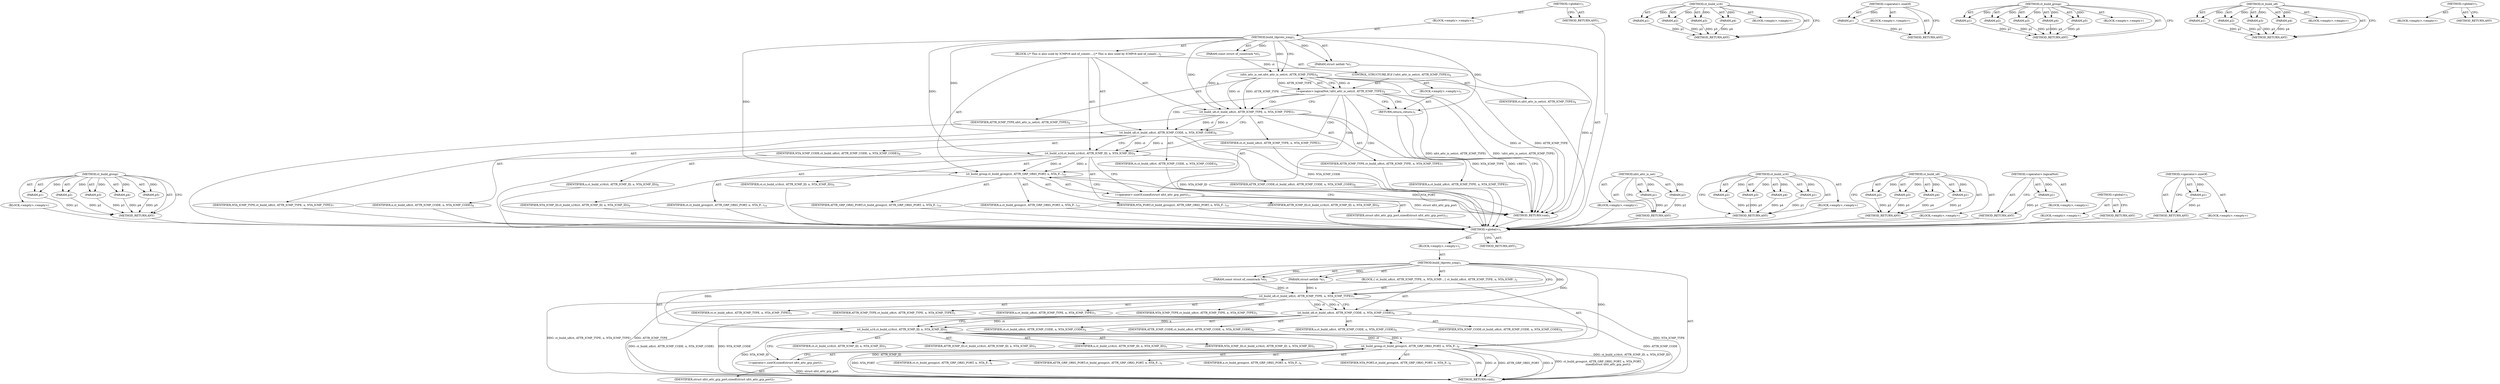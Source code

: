 digraph "&lt;operator&gt;.sizeOf" {
vulnerable_6 [label=<(METHOD,&lt;global&gt;)<SUB>1</SUB>>];
vulnerable_7 [label=<(BLOCK,&lt;empty&gt;,&lt;empty&gt;)<SUB>1</SUB>>];
vulnerable_8 [label=<(METHOD,build_l4proto_icmp)<SUB>1</SUB>>];
vulnerable_9 [label=<(PARAM,const struct nf_conntrack *ct)<SUB>1</SUB>>];
vulnerable_10 [label=<(PARAM,struct nethdr *n)<SUB>1</SUB>>];
vulnerable_11 [label=<(BLOCK,{
 	ct_build_u8(ct, ATTR_ICMP_TYPE, n, NTA_ICMP...,{
 	ct_build_u8(ct, ATTR_ICMP_TYPE, n, NTA_ICMP...)<SUB>2</SUB>>];
vulnerable_12 [label=<(ct_build_u8,ct_build_u8(ct, ATTR_ICMP_TYPE, n, NTA_ICMP_TYPE))<SUB>3</SUB>>];
vulnerable_13 [label=<(IDENTIFIER,ct,ct_build_u8(ct, ATTR_ICMP_TYPE, n, NTA_ICMP_TYPE))<SUB>3</SUB>>];
vulnerable_14 [label=<(IDENTIFIER,ATTR_ICMP_TYPE,ct_build_u8(ct, ATTR_ICMP_TYPE, n, NTA_ICMP_TYPE))<SUB>3</SUB>>];
vulnerable_15 [label=<(IDENTIFIER,n,ct_build_u8(ct, ATTR_ICMP_TYPE, n, NTA_ICMP_TYPE))<SUB>3</SUB>>];
vulnerable_16 [label=<(IDENTIFIER,NTA_ICMP_TYPE,ct_build_u8(ct, ATTR_ICMP_TYPE, n, NTA_ICMP_TYPE))<SUB>3</SUB>>];
vulnerable_17 [label=<(ct_build_u8,ct_build_u8(ct, ATTR_ICMP_CODE, n, NTA_ICMP_CODE))<SUB>4</SUB>>];
vulnerable_18 [label=<(IDENTIFIER,ct,ct_build_u8(ct, ATTR_ICMP_CODE, n, NTA_ICMP_CODE))<SUB>4</SUB>>];
vulnerable_19 [label=<(IDENTIFIER,ATTR_ICMP_CODE,ct_build_u8(ct, ATTR_ICMP_CODE, n, NTA_ICMP_CODE))<SUB>4</SUB>>];
vulnerable_20 [label=<(IDENTIFIER,n,ct_build_u8(ct, ATTR_ICMP_CODE, n, NTA_ICMP_CODE))<SUB>4</SUB>>];
vulnerable_21 [label=<(IDENTIFIER,NTA_ICMP_CODE,ct_build_u8(ct, ATTR_ICMP_CODE, n, NTA_ICMP_CODE))<SUB>4</SUB>>];
vulnerable_22 [label=<(ct_build_u16,ct_build_u16(ct, ATTR_ICMP_ID, n, NTA_ICMP_ID))<SUB>5</SUB>>];
vulnerable_23 [label=<(IDENTIFIER,ct,ct_build_u16(ct, ATTR_ICMP_ID, n, NTA_ICMP_ID))<SUB>5</SUB>>];
vulnerable_24 [label=<(IDENTIFIER,ATTR_ICMP_ID,ct_build_u16(ct, ATTR_ICMP_ID, n, NTA_ICMP_ID))<SUB>5</SUB>>];
vulnerable_25 [label=<(IDENTIFIER,n,ct_build_u16(ct, ATTR_ICMP_ID, n, NTA_ICMP_ID))<SUB>5</SUB>>];
vulnerable_26 [label=<(IDENTIFIER,NTA_ICMP_ID,ct_build_u16(ct, ATTR_ICMP_ID, n, NTA_ICMP_ID))<SUB>5</SUB>>];
vulnerable_27 [label=<(ct_build_group,ct_build_group(ct, ATTR_GRP_ORIG_PORT, n, NTA_P...)<SUB>6</SUB>>];
vulnerable_28 [label=<(IDENTIFIER,ct,ct_build_group(ct, ATTR_GRP_ORIG_PORT, n, NTA_P...)<SUB>6</SUB>>];
vulnerable_29 [label=<(IDENTIFIER,ATTR_GRP_ORIG_PORT,ct_build_group(ct, ATTR_GRP_ORIG_PORT, n, NTA_P...)<SUB>6</SUB>>];
vulnerable_30 [label=<(IDENTIFIER,n,ct_build_group(ct, ATTR_GRP_ORIG_PORT, n, NTA_P...)<SUB>6</SUB>>];
vulnerable_31 [label=<(IDENTIFIER,NTA_PORT,ct_build_group(ct, ATTR_GRP_ORIG_PORT, n, NTA_P...)<SUB>6</SUB>>];
vulnerable_32 [label=<(&lt;operator&gt;.sizeOf,sizeof(struct nfct_attr_grp_port))<SUB>7</SUB>>];
vulnerable_33 [label=<(IDENTIFIER,struct nfct_attr_grp_port,sizeof(struct nfct_attr_grp_port))<SUB>7</SUB>>];
vulnerable_34 [label=<(METHOD_RETURN,void)<SUB>1</SUB>>];
vulnerable_36 [label=<(METHOD_RETURN,ANY)<SUB>1</SUB>>];
vulnerable_62 [label=<(METHOD,ct_build_u16)>];
vulnerable_63 [label=<(PARAM,p1)>];
vulnerable_64 [label=<(PARAM,p2)>];
vulnerable_65 [label=<(PARAM,p3)>];
vulnerable_66 [label=<(PARAM,p4)>];
vulnerable_67 [label=<(BLOCK,&lt;empty&gt;,&lt;empty&gt;)>];
vulnerable_68 [label=<(METHOD_RETURN,ANY)>];
vulnerable_77 [label=<(METHOD,&lt;operator&gt;.sizeOf)>];
vulnerable_78 [label=<(PARAM,p1)>];
vulnerable_79 [label=<(BLOCK,&lt;empty&gt;,&lt;empty&gt;)>];
vulnerable_80 [label=<(METHOD_RETURN,ANY)>];
vulnerable_69 [label=<(METHOD,ct_build_group)>];
vulnerable_70 [label=<(PARAM,p1)>];
vulnerable_71 [label=<(PARAM,p2)>];
vulnerable_72 [label=<(PARAM,p3)>];
vulnerable_73 [label=<(PARAM,p4)>];
vulnerable_74 [label=<(PARAM,p5)>];
vulnerable_75 [label=<(BLOCK,&lt;empty&gt;,&lt;empty&gt;)>];
vulnerable_76 [label=<(METHOD_RETURN,ANY)>];
vulnerable_55 [label=<(METHOD,ct_build_u8)>];
vulnerable_56 [label=<(PARAM,p1)>];
vulnerable_57 [label=<(PARAM,p2)>];
vulnerable_58 [label=<(PARAM,p3)>];
vulnerable_59 [label=<(PARAM,p4)>];
vulnerable_60 [label=<(BLOCK,&lt;empty&gt;,&lt;empty&gt;)>];
vulnerable_61 [label=<(METHOD_RETURN,ANY)>];
vulnerable_49 [label=<(METHOD,&lt;global&gt;)<SUB>1</SUB>>];
vulnerable_50 [label=<(BLOCK,&lt;empty&gt;,&lt;empty&gt;)>];
vulnerable_51 [label=<(METHOD_RETURN,ANY)>];
fixed_85 [label=<(METHOD,ct_build_group)>];
fixed_86 [label=<(PARAM,p1)>];
fixed_87 [label=<(PARAM,p2)>];
fixed_88 [label=<(PARAM,p3)>];
fixed_89 [label=<(PARAM,p4)>];
fixed_90 [label=<(PARAM,p5)>];
fixed_91 [label=<(BLOCK,&lt;empty&gt;,&lt;empty&gt;)>];
fixed_92 [label=<(METHOD_RETURN,ANY)>];
fixed_6 [label=<(METHOD,&lt;global&gt;)<SUB>1</SUB>>];
fixed_7 [label=<(BLOCK,&lt;empty&gt;,&lt;empty&gt;)<SUB>1</SUB>>];
fixed_8 [label=<(METHOD,build_l4proto_icmp)<SUB>1</SUB>>];
fixed_9 [label=<(PARAM,const struct nf_conntrack *ct)<SUB>1</SUB>>];
fixed_10 [label=<(PARAM,struct nethdr *n)<SUB>1</SUB>>];
fixed_11 [label=<(BLOCK,{
	/* This is also used by ICMPv6 and nf_conntr...,{
	/* This is also used by ICMPv6 and nf_conntr...)<SUB>2</SUB>>];
fixed_12 [label=<(CONTROL_STRUCTURE,IF,if (!nfct_attr_is_set(ct, ATTR_ICMP_TYPE)))<SUB>4</SUB>>];
fixed_13 [label=<(&lt;operator&gt;.logicalNot,!nfct_attr_is_set(ct, ATTR_ICMP_TYPE))<SUB>4</SUB>>];
fixed_14 [label=<(nfct_attr_is_set,nfct_attr_is_set(ct, ATTR_ICMP_TYPE))<SUB>4</SUB>>];
fixed_15 [label=<(IDENTIFIER,ct,nfct_attr_is_set(ct, ATTR_ICMP_TYPE))<SUB>4</SUB>>];
fixed_16 [label=<(IDENTIFIER,ATTR_ICMP_TYPE,nfct_attr_is_set(ct, ATTR_ICMP_TYPE))<SUB>4</SUB>>];
fixed_17 [label=<(BLOCK,&lt;empty&gt;,&lt;empty&gt;)<SUB>5</SUB>>];
fixed_18 [label=<(RETURN,return;,return;)<SUB>5</SUB>>];
fixed_19 [label=<(ct_build_u8,ct_build_u8(ct, ATTR_ICMP_TYPE, n, NTA_ICMP_TYPE))<SUB>7</SUB>>];
fixed_20 [label=<(IDENTIFIER,ct,ct_build_u8(ct, ATTR_ICMP_TYPE, n, NTA_ICMP_TYPE))<SUB>7</SUB>>];
fixed_21 [label=<(IDENTIFIER,ATTR_ICMP_TYPE,ct_build_u8(ct, ATTR_ICMP_TYPE, n, NTA_ICMP_TYPE))<SUB>7</SUB>>];
fixed_22 [label=<(IDENTIFIER,n,ct_build_u8(ct, ATTR_ICMP_TYPE, n, NTA_ICMP_TYPE))<SUB>7</SUB>>];
fixed_23 [label=<(IDENTIFIER,NTA_ICMP_TYPE,ct_build_u8(ct, ATTR_ICMP_TYPE, n, NTA_ICMP_TYPE))<SUB>7</SUB>>];
fixed_24 [label=<(ct_build_u8,ct_build_u8(ct, ATTR_ICMP_CODE, n, NTA_ICMP_CODE))<SUB>8</SUB>>];
fixed_25 [label=<(IDENTIFIER,ct,ct_build_u8(ct, ATTR_ICMP_CODE, n, NTA_ICMP_CODE))<SUB>8</SUB>>];
fixed_26 [label=<(IDENTIFIER,ATTR_ICMP_CODE,ct_build_u8(ct, ATTR_ICMP_CODE, n, NTA_ICMP_CODE))<SUB>8</SUB>>];
fixed_27 [label=<(IDENTIFIER,n,ct_build_u8(ct, ATTR_ICMP_CODE, n, NTA_ICMP_CODE))<SUB>8</SUB>>];
fixed_28 [label=<(IDENTIFIER,NTA_ICMP_CODE,ct_build_u8(ct, ATTR_ICMP_CODE, n, NTA_ICMP_CODE))<SUB>8</SUB>>];
fixed_29 [label=<(ct_build_u16,ct_build_u16(ct, ATTR_ICMP_ID, n, NTA_ICMP_ID))<SUB>9</SUB>>];
fixed_30 [label=<(IDENTIFIER,ct,ct_build_u16(ct, ATTR_ICMP_ID, n, NTA_ICMP_ID))<SUB>9</SUB>>];
fixed_31 [label=<(IDENTIFIER,ATTR_ICMP_ID,ct_build_u16(ct, ATTR_ICMP_ID, n, NTA_ICMP_ID))<SUB>9</SUB>>];
fixed_32 [label=<(IDENTIFIER,n,ct_build_u16(ct, ATTR_ICMP_ID, n, NTA_ICMP_ID))<SUB>9</SUB>>];
fixed_33 [label=<(IDENTIFIER,NTA_ICMP_ID,ct_build_u16(ct, ATTR_ICMP_ID, n, NTA_ICMP_ID))<SUB>9</SUB>>];
fixed_34 [label=<(ct_build_group,ct_build_group(ct, ATTR_GRP_ORIG_PORT, n, NTA_P...)<SUB>10</SUB>>];
fixed_35 [label=<(IDENTIFIER,ct,ct_build_group(ct, ATTR_GRP_ORIG_PORT, n, NTA_P...)<SUB>10</SUB>>];
fixed_36 [label=<(IDENTIFIER,ATTR_GRP_ORIG_PORT,ct_build_group(ct, ATTR_GRP_ORIG_PORT, n, NTA_P...)<SUB>10</SUB>>];
fixed_37 [label=<(IDENTIFIER,n,ct_build_group(ct, ATTR_GRP_ORIG_PORT, n, NTA_P...)<SUB>10</SUB>>];
fixed_38 [label=<(IDENTIFIER,NTA_PORT,ct_build_group(ct, ATTR_GRP_ORIG_PORT, n, NTA_P...)<SUB>10</SUB>>];
fixed_39 [label=<(&lt;operator&gt;.sizeOf,sizeof(struct nfct_attr_grp_port))<SUB>11</SUB>>];
fixed_40 [label=<(IDENTIFIER,struct nfct_attr_grp_port,sizeof(struct nfct_attr_grp_port))<SUB>11</SUB>>];
fixed_41 [label=<(METHOD_RETURN,void)<SUB>1</SUB>>];
fixed_43 [label=<(METHOD_RETURN,ANY)<SUB>1</SUB>>];
fixed_66 [label=<(METHOD,nfct_attr_is_set)>];
fixed_67 [label=<(PARAM,p1)>];
fixed_68 [label=<(PARAM,p2)>];
fixed_69 [label=<(BLOCK,&lt;empty&gt;,&lt;empty&gt;)>];
fixed_70 [label=<(METHOD_RETURN,ANY)>];
fixed_78 [label=<(METHOD,ct_build_u16)>];
fixed_79 [label=<(PARAM,p1)>];
fixed_80 [label=<(PARAM,p2)>];
fixed_81 [label=<(PARAM,p3)>];
fixed_82 [label=<(PARAM,p4)>];
fixed_83 [label=<(BLOCK,&lt;empty&gt;,&lt;empty&gt;)>];
fixed_84 [label=<(METHOD_RETURN,ANY)>];
fixed_71 [label=<(METHOD,ct_build_u8)>];
fixed_72 [label=<(PARAM,p1)>];
fixed_73 [label=<(PARAM,p2)>];
fixed_74 [label=<(PARAM,p3)>];
fixed_75 [label=<(PARAM,p4)>];
fixed_76 [label=<(BLOCK,&lt;empty&gt;,&lt;empty&gt;)>];
fixed_77 [label=<(METHOD_RETURN,ANY)>];
fixed_62 [label=<(METHOD,&lt;operator&gt;.logicalNot)>];
fixed_63 [label=<(PARAM,p1)>];
fixed_64 [label=<(BLOCK,&lt;empty&gt;,&lt;empty&gt;)>];
fixed_65 [label=<(METHOD_RETURN,ANY)>];
fixed_56 [label=<(METHOD,&lt;global&gt;)<SUB>1</SUB>>];
fixed_57 [label=<(BLOCK,&lt;empty&gt;,&lt;empty&gt;)>];
fixed_58 [label=<(METHOD_RETURN,ANY)>];
fixed_93 [label=<(METHOD,&lt;operator&gt;.sizeOf)>];
fixed_94 [label=<(PARAM,p1)>];
fixed_95 [label=<(BLOCK,&lt;empty&gt;,&lt;empty&gt;)>];
fixed_96 [label=<(METHOD_RETURN,ANY)>];
vulnerable_6 -> vulnerable_7  [key=0, label="AST: "];
vulnerable_6 -> vulnerable_36  [key=0, label="AST: "];
vulnerable_6 -> vulnerable_36  [key=1, label="CFG: "];
vulnerable_7 -> vulnerable_8  [key=0, label="AST: "];
vulnerable_8 -> vulnerable_9  [key=0, label="AST: "];
vulnerable_8 -> vulnerable_9  [key=1, label="DDG: "];
vulnerable_8 -> vulnerable_10  [key=0, label="AST: "];
vulnerable_8 -> vulnerable_10  [key=1, label="DDG: "];
vulnerable_8 -> vulnerable_11  [key=0, label="AST: "];
vulnerable_8 -> vulnerable_34  [key=0, label="AST: "];
vulnerable_8 -> vulnerable_12  [key=0, label="CFG: "];
vulnerable_8 -> vulnerable_12  [key=1, label="DDG: "];
vulnerable_8 -> vulnerable_17  [key=0, label="DDG: "];
vulnerable_8 -> vulnerable_22  [key=0, label="DDG: "];
vulnerable_8 -> vulnerable_27  [key=0, label="DDG: "];
vulnerable_9 -> vulnerable_12  [key=0, label="DDG: ct"];
vulnerable_10 -> vulnerable_12  [key=0, label="DDG: n"];
vulnerable_11 -> vulnerable_12  [key=0, label="AST: "];
vulnerable_11 -> vulnerable_17  [key=0, label="AST: "];
vulnerable_11 -> vulnerable_22  [key=0, label="AST: "];
vulnerable_11 -> vulnerable_27  [key=0, label="AST: "];
vulnerable_12 -> vulnerable_13  [key=0, label="AST: "];
vulnerable_12 -> vulnerable_14  [key=0, label="AST: "];
vulnerable_12 -> vulnerable_15  [key=0, label="AST: "];
vulnerable_12 -> vulnerable_16  [key=0, label="AST: "];
vulnerable_12 -> vulnerable_17  [key=0, label="CFG: "];
vulnerable_12 -> vulnerable_17  [key=1, label="DDG: ct"];
vulnerable_12 -> vulnerable_17  [key=2, label="DDG: n"];
vulnerable_12 -> vulnerable_34  [key=0, label="DDG: NTA_ICMP_TYPE"];
vulnerable_12 -> vulnerable_34  [key=1, label="DDG: ct_build_u8(ct, ATTR_ICMP_TYPE, n, NTA_ICMP_TYPE)"];
vulnerable_12 -> vulnerable_34  [key=2, label="DDG: ATTR_ICMP_TYPE"];
vulnerable_17 -> vulnerable_18  [key=0, label="AST: "];
vulnerable_17 -> vulnerable_19  [key=0, label="AST: "];
vulnerable_17 -> vulnerable_20  [key=0, label="AST: "];
vulnerable_17 -> vulnerable_21  [key=0, label="AST: "];
vulnerable_17 -> vulnerable_22  [key=0, label="CFG: "];
vulnerable_17 -> vulnerable_22  [key=1, label="DDG: ct"];
vulnerable_17 -> vulnerable_22  [key=2, label="DDG: n"];
vulnerable_17 -> vulnerable_34  [key=0, label="DDG: ATTR_ICMP_CODE"];
vulnerable_17 -> vulnerable_34  [key=1, label="DDG: ct_build_u8(ct, ATTR_ICMP_CODE, n, NTA_ICMP_CODE)"];
vulnerable_17 -> vulnerable_34  [key=2, label="DDG: NTA_ICMP_CODE"];
vulnerable_22 -> vulnerable_23  [key=0, label="AST: "];
vulnerable_22 -> vulnerable_24  [key=0, label="AST: "];
vulnerable_22 -> vulnerable_25  [key=0, label="AST: "];
vulnerable_22 -> vulnerable_26  [key=0, label="AST: "];
vulnerable_22 -> vulnerable_32  [key=0, label="CFG: "];
vulnerable_22 -> vulnerable_34  [key=0, label="DDG: ATTR_ICMP_ID"];
vulnerable_22 -> vulnerable_34  [key=1, label="DDG: ct_build_u16(ct, ATTR_ICMP_ID, n, NTA_ICMP_ID)"];
vulnerable_22 -> vulnerable_34  [key=2, label="DDG: NTA_ICMP_ID"];
vulnerable_22 -> vulnerable_27  [key=0, label="DDG: ct"];
vulnerable_22 -> vulnerable_27  [key=1, label="DDG: n"];
vulnerable_27 -> vulnerable_28  [key=0, label="AST: "];
vulnerable_27 -> vulnerable_29  [key=0, label="AST: "];
vulnerable_27 -> vulnerable_30  [key=0, label="AST: "];
vulnerable_27 -> vulnerable_31  [key=0, label="AST: "];
vulnerable_27 -> vulnerable_32  [key=0, label="AST: "];
vulnerable_27 -> vulnerable_34  [key=0, label="CFG: "];
vulnerable_27 -> vulnerable_34  [key=1, label="DDG: ct"];
vulnerable_27 -> vulnerable_34  [key=2, label="DDG: ATTR_GRP_ORIG_PORT"];
vulnerable_27 -> vulnerable_34  [key=3, label="DDG: n"];
vulnerable_27 -> vulnerable_34  [key=4, label="DDG: ct_build_group(ct, ATTR_GRP_ORIG_PORT, n, NTA_PORT,
		      sizeof(struct nfct_attr_grp_port))"];
vulnerable_27 -> vulnerable_34  [key=5, label="DDG: NTA_PORT"];
vulnerable_32 -> vulnerable_33  [key=0, label="AST: "];
vulnerable_32 -> vulnerable_27  [key=0, label="CFG: "];
vulnerable_32 -> vulnerable_34  [key=0, label="DDG: struct nfct_attr_grp_port"];
vulnerable_62 -> vulnerable_63  [key=0, label="AST: "];
vulnerable_62 -> vulnerable_63  [key=1, label="DDG: "];
vulnerable_62 -> vulnerable_67  [key=0, label="AST: "];
vulnerable_62 -> vulnerable_64  [key=0, label="AST: "];
vulnerable_62 -> vulnerable_64  [key=1, label="DDG: "];
vulnerable_62 -> vulnerable_68  [key=0, label="AST: "];
vulnerable_62 -> vulnerable_68  [key=1, label="CFG: "];
vulnerable_62 -> vulnerable_65  [key=0, label="AST: "];
vulnerable_62 -> vulnerable_65  [key=1, label="DDG: "];
vulnerable_62 -> vulnerable_66  [key=0, label="AST: "];
vulnerable_62 -> vulnerable_66  [key=1, label="DDG: "];
vulnerable_63 -> vulnerable_68  [key=0, label="DDG: p1"];
vulnerable_64 -> vulnerable_68  [key=0, label="DDG: p2"];
vulnerable_65 -> vulnerable_68  [key=0, label="DDG: p3"];
vulnerable_66 -> vulnerable_68  [key=0, label="DDG: p4"];
vulnerable_77 -> vulnerable_78  [key=0, label="AST: "];
vulnerable_77 -> vulnerable_78  [key=1, label="DDG: "];
vulnerable_77 -> vulnerable_79  [key=0, label="AST: "];
vulnerable_77 -> vulnerable_80  [key=0, label="AST: "];
vulnerable_77 -> vulnerable_80  [key=1, label="CFG: "];
vulnerable_78 -> vulnerable_80  [key=0, label="DDG: p1"];
vulnerable_69 -> vulnerable_70  [key=0, label="AST: "];
vulnerable_69 -> vulnerable_70  [key=1, label="DDG: "];
vulnerable_69 -> vulnerable_75  [key=0, label="AST: "];
vulnerable_69 -> vulnerable_71  [key=0, label="AST: "];
vulnerable_69 -> vulnerable_71  [key=1, label="DDG: "];
vulnerable_69 -> vulnerable_76  [key=0, label="AST: "];
vulnerable_69 -> vulnerable_76  [key=1, label="CFG: "];
vulnerable_69 -> vulnerable_72  [key=0, label="AST: "];
vulnerable_69 -> vulnerable_72  [key=1, label="DDG: "];
vulnerable_69 -> vulnerable_73  [key=0, label="AST: "];
vulnerable_69 -> vulnerable_73  [key=1, label="DDG: "];
vulnerable_69 -> vulnerable_74  [key=0, label="AST: "];
vulnerable_69 -> vulnerable_74  [key=1, label="DDG: "];
vulnerable_70 -> vulnerable_76  [key=0, label="DDG: p1"];
vulnerable_71 -> vulnerable_76  [key=0, label="DDG: p2"];
vulnerable_72 -> vulnerable_76  [key=0, label="DDG: p3"];
vulnerable_73 -> vulnerable_76  [key=0, label="DDG: p4"];
vulnerable_74 -> vulnerable_76  [key=0, label="DDG: p5"];
vulnerable_55 -> vulnerable_56  [key=0, label="AST: "];
vulnerable_55 -> vulnerable_56  [key=1, label="DDG: "];
vulnerable_55 -> vulnerable_60  [key=0, label="AST: "];
vulnerable_55 -> vulnerable_57  [key=0, label="AST: "];
vulnerable_55 -> vulnerable_57  [key=1, label="DDG: "];
vulnerable_55 -> vulnerable_61  [key=0, label="AST: "];
vulnerable_55 -> vulnerable_61  [key=1, label="CFG: "];
vulnerable_55 -> vulnerable_58  [key=0, label="AST: "];
vulnerable_55 -> vulnerable_58  [key=1, label="DDG: "];
vulnerable_55 -> vulnerable_59  [key=0, label="AST: "];
vulnerable_55 -> vulnerable_59  [key=1, label="DDG: "];
vulnerable_56 -> vulnerable_61  [key=0, label="DDG: p1"];
vulnerable_57 -> vulnerable_61  [key=0, label="DDG: p2"];
vulnerable_58 -> vulnerable_61  [key=0, label="DDG: p3"];
vulnerable_59 -> vulnerable_61  [key=0, label="DDG: p4"];
vulnerable_49 -> vulnerable_50  [key=0, label="AST: "];
vulnerable_49 -> vulnerable_51  [key=0, label="AST: "];
vulnerable_49 -> vulnerable_51  [key=1, label="CFG: "];
fixed_85 -> fixed_86  [key=0, label="AST: "];
fixed_85 -> fixed_86  [key=1, label="DDG: "];
fixed_85 -> fixed_91  [key=0, label="AST: "];
fixed_85 -> fixed_87  [key=0, label="AST: "];
fixed_85 -> fixed_87  [key=1, label="DDG: "];
fixed_85 -> fixed_92  [key=0, label="AST: "];
fixed_85 -> fixed_92  [key=1, label="CFG: "];
fixed_85 -> fixed_88  [key=0, label="AST: "];
fixed_85 -> fixed_88  [key=1, label="DDG: "];
fixed_85 -> fixed_89  [key=0, label="AST: "];
fixed_85 -> fixed_89  [key=1, label="DDG: "];
fixed_85 -> fixed_90  [key=0, label="AST: "];
fixed_85 -> fixed_90  [key=1, label="DDG: "];
fixed_86 -> fixed_92  [key=0, label="DDG: p1"];
fixed_87 -> fixed_92  [key=0, label="DDG: p2"];
fixed_88 -> fixed_92  [key=0, label="DDG: p3"];
fixed_89 -> fixed_92  [key=0, label="DDG: p4"];
fixed_90 -> fixed_92  [key=0, label="DDG: p5"];
fixed_91 -> vulnerable_6  [key=0];
fixed_92 -> vulnerable_6  [key=0];
fixed_6 -> fixed_7  [key=0, label="AST: "];
fixed_6 -> fixed_43  [key=0, label="AST: "];
fixed_6 -> fixed_43  [key=1, label="CFG: "];
fixed_7 -> fixed_8  [key=0, label="AST: "];
fixed_8 -> fixed_9  [key=0, label="AST: "];
fixed_8 -> fixed_9  [key=1, label="DDG: "];
fixed_8 -> fixed_10  [key=0, label="AST: "];
fixed_8 -> fixed_10  [key=1, label="DDG: "];
fixed_8 -> fixed_11  [key=0, label="AST: "];
fixed_8 -> fixed_41  [key=0, label="AST: "];
fixed_8 -> fixed_14  [key=0, label="CFG: "];
fixed_8 -> fixed_14  [key=1, label="DDG: "];
fixed_8 -> fixed_19  [key=0, label="DDG: "];
fixed_8 -> fixed_24  [key=0, label="DDG: "];
fixed_8 -> fixed_29  [key=0, label="DDG: "];
fixed_8 -> fixed_34  [key=0, label="DDG: "];
fixed_8 -> fixed_18  [key=0, label="DDG: "];
fixed_9 -> fixed_14  [key=0, label="DDG: ct"];
fixed_10 -> fixed_41  [key=0, label="DDG: n"];
fixed_10 -> fixed_19  [key=0, label="DDG: n"];
fixed_11 -> fixed_12  [key=0, label="AST: "];
fixed_11 -> fixed_19  [key=0, label="AST: "];
fixed_11 -> fixed_24  [key=0, label="AST: "];
fixed_11 -> fixed_29  [key=0, label="AST: "];
fixed_11 -> fixed_34  [key=0, label="AST: "];
fixed_12 -> fixed_13  [key=0, label="AST: "];
fixed_12 -> fixed_17  [key=0, label="AST: "];
fixed_13 -> fixed_14  [key=0, label="AST: "];
fixed_13 -> fixed_18  [key=0, label="CFG: "];
fixed_13 -> fixed_18  [key=1, label="CDG: "];
fixed_13 -> fixed_19  [key=0, label="CFG: "];
fixed_13 -> fixed_19  [key=1, label="CDG: "];
fixed_13 -> fixed_41  [key=0, label="DDG: nfct_attr_is_set(ct, ATTR_ICMP_TYPE)"];
fixed_13 -> fixed_41  [key=1, label="DDG: !nfct_attr_is_set(ct, ATTR_ICMP_TYPE)"];
fixed_13 -> fixed_24  [key=0, label="CDG: "];
fixed_13 -> fixed_29  [key=0, label="CDG: "];
fixed_13 -> fixed_34  [key=0, label="CDG: "];
fixed_13 -> fixed_39  [key=0, label="CDG: "];
fixed_14 -> fixed_15  [key=0, label="AST: "];
fixed_14 -> fixed_16  [key=0, label="AST: "];
fixed_14 -> fixed_13  [key=0, label="CFG: "];
fixed_14 -> fixed_13  [key=1, label="DDG: ct"];
fixed_14 -> fixed_13  [key=2, label="DDG: ATTR_ICMP_TYPE"];
fixed_14 -> fixed_41  [key=0, label="DDG: ct"];
fixed_14 -> fixed_41  [key=1, label="DDG: ATTR_ICMP_TYPE"];
fixed_14 -> fixed_19  [key=0, label="DDG: ct"];
fixed_14 -> fixed_19  [key=1, label="DDG: ATTR_ICMP_TYPE"];
fixed_15 -> vulnerable_6  [key=0];
fixed_16 -> vulnerable_6  [key=0];
fixed_17 -> fixed_18  [key=0, label="AST: "];
fixed_18 -> fixed_41  [key=0, label="CFG: "];
fixed_18 -> fixed_41  [key=1, label="DDG: &lt;RET&gt;"];
fixed_19 -> fixed_20  [key=0, label="AST: "];
fixed_19 -> fixed_21  [key=0, label="AST: "];
fixed_19 -> fixed_22  [key=0, label="AST: "];
fixed_19 -> fixed_23  [key=0, label="AST: "];
fixed_19 -> fixed_24  [key=0, label="CFG: "];
fixed_19 -> fixed_24  [key=1, label="DDG: ct"];
fixed_19 -> fixed_24  [key=2, label="DDG: n"];
fixed_19 -> fixed_41  [key=0, label="DDG: NTA_ICMP_TYPE"];
fixed_20 -> vulnerable_6  [key=0];
fixed_21 -> vulnerable_6  [key=0];
fixed_22 -> vulnerable_6  [key=0];
fixed_23 -> vulnerable_6  [key=0];
fixed_24 -> fixed_25  [key=0, label="AST: "];
fixed_24 -> fixed_26  [key=0, label="AST: "];
fixed_24 -> fixed_27  [key=0, label="AST: "];
fixed_24 -> fixed_28  [key=0, label="AST: "];
fixed_24 -> fixed_29  [key=0, label="CFG: "];
fixed_24 -> fixed_29  [key=1, label="DDG: ct"];
fixed_24 -> fixed_29  [key=2, label="DDG: n"];
fixed_24 -> fixed_41  [key=0, label="DDG: NTA_ICMP_CODE"];
fixed_25 -> vulnerable_6  [key=0];
fixed_26 -> vulnerable_6  [key=0];
fixed_27 -> vulnerable_6  [key=0];
fixed_28 -> vulnerable_6  [key=0];
fixed_29 -> fixed_30  [key=0, label="AST: "];
fixed_29 -> fixed_31  [key=0, label="AST: "];
fixed_29 -> fixed_32  [key=0, label="AST: "];
fixed_29 -> fixed_33  [key=0, label="AST: "];
fixed_29 -> fixed_39  [key=0, label="CFG: "];
fixed_29 -> fixed_41  [key=0, label="DDG: NTA_ICMP_ID"];
fixed_29 -> fixed_34  [key=0, label="DDG: ct"];
fixed_29 -> fixed_34  [key=1, label="DDG: n"];
fixed_30 -> vulnerable_6  [key=0];
fixed_31 -> vulnerable_6  [key=0];
fixed_32 -> vulnerable_6  [key=0];
fixed_33 -> vulnerable_6  [key=0];
fixed_34 -> fixed_35  [key=0, label="AST: "];
fixed_34 -> fixed_36  [key=0, label="AST: "];
fixed_34 -> fixed_37  [key=0, label="AST: "];
fixed_34 -> fixed_38  [key=0, label="AST: "];
fixed_34 -> fixed_39  [key=0, label="AST: "];
fixed_34 -> fixed_41  [key=0, label="CFG: "];
fixed_34 -> fixed_41  [key=1, label="DDG: NTA_PORT"];
fixed_35 -> vulnerable_6  [key=0];
fixed_36 -> vulnerable_6  [key=0];
fixed_37 -> vulnerable_6  [key=0];
fixed_38 -> vulnerable_6  [key=0];
fixed_39 -> fixed_40  [key=0, label="AST: "];
fixed_39 -> fixed_34  [key=0, label="CFG: "];
fixed_39 -> fixed_41  [key=0, label="DDG: struct nfct_attr_grp_port"];
fixed_40 -> vulnerable_6  [key=0];
fixed_41 -> vulnerable_6  [key=0];
fixed_43 -> vulnerable_6  [key=0];
fixed_66 -> fixed_67  [key=0, label="AST: "];
fixed_66 -> fixed_67  [key=1, label="DDG: "];
fixed_66 -> fixed_69  [key=0, label="AST: "];
fixed_66 -> fixed_68  [key=0, label="AST: "];
fixed_66 -> fixed_68  [key=1, label="DDG: "];
fixed_66 -> fixed_70  [key=0, label="AST: "];
fixed_66 -> fixed_70  [key=1, label="CFG: "];
fixed_67 -> fixed_70  [key=0, label="DDG: p1"];
fixed_68 -> fixed_70  [key=0, label="DDG: p2"];
fixed_69 -> vulnerable_6  [key=0];
fixed_70 -> vulnerable_6  [key=0];
fixed_78 -> fixed_79  [key=0, label="AST: "];
fixed_78 -> fixed_79  [key=1, label="DDG: "];
fixed_78 -> fixed_83  [key=0, label="AST: "];
fixed_78 -> fixed_80  [key=0, label="AST: "];
fixed_78 -> fixed_80  [key=1, label="DDG: "];
fixed_78 -> fixed_84  [key=0, label="AST: "];
fixed_78 -> fixed_84  [key=1, label="CFG: "];
fixed_78 -> fixed_81  [key=0, label="AST: "];
fixed_78 -> fixed_81  [key=1, label="DDG: "];
fixed_78 -> fixed_82  [key=0, label="AST: "];
fixed_78 -> fixed_82  [key=1, label="DDG: "];
fixed_79 -> fixed_84  [key=0, label="DDG: p1"];
fixed_80 -> fixed_84  [key=0, label="DDG: p2"];
fixed_81 -> fixed_84  [key=0, label="DDG: p3"];
fixed_82 -> fixed_84  [key=0, label="DDG: p4"];
fixed_83 -> vulnerable_6  [key=0];
fixed_84 -> vulnerable_6  [key=0];
fixed_71 -> fixed_72  [key=0, label="AST: "];
fixed_71 -> fixed_72  [key=1, label="DDG: "];
fixed_71 -> fixed_76  [key=0, label="AST: "];
fixed_71 -> fixed_73  [key=0, label="AST: "];
fixed_71 -> fixed_73  [key=1, label="DDG: "];
fixed_71 -> fixed_77  [key=0, label="AST: "];
fixed_71 -> fixed_77  [key=1, label="CFG: "];
fixed_71 -> fixed_74  [key=0, label="AST: "];
fixed_71 -> fixed_74  [key=1, label="DDG: "];
fixed_71 -> fixed_75  [key=0, label="AST: "];
fixed_71 -> fixed_75  [key=1, label="DDG: "];
fixed_72 -> fixed_77  [key=0, label="DDG: p1"];
fixed_73 -> fixed_77  [key=0, label="DDG: p2"];
fixed_74 -> fixed_77  [key=0, label="DDG: p3"];
fixed_75 -> fixed_77  [key=0, label="DDG: p4"];
fixed_76 -> vulnerable_6  [key=0];
fixed_77 -> vulnerable_6  [key=0];
fixed_62 -> fixed_63  [key=0, label="AST: "];
fixed_62 -> fixed_63  [key=1, label="DDG: "];
fixed_62 -> fixed_64  [key=0, label="AST: "];
fixed_62 -> fixed_65  [key=0, label="AST: "];
fixed_62 -> fixed_65  [key=1, label="CFG: "];
fixed_63 -> fixed_65  [key=0, label="DDG: p1"];
fixed_64 -> vulnerable_6  [key=0];
fixed_65 -> vulnerable_6  [key=0];
fixed_56 -> fixed_57  [key=0, label="AST: "];
fixed_56 -> fixed_58  [key=0, label="AST: "];
fixed_56 -> fixed_58  [key=1, label="CFG: "];
fixed_57 -> vulnerable_6  [key=0];
fixed_58 -> vulnerable_6  [key=0];
fixed_93 -> fixed_94  [key=0, label="AST: "];
fixed_93 -> fixed_94  [key=1, label="DDG: "];
fixed_93 -> fixed_95  [key=0, label="AST: "];
fixed_93 -> fixed_96  [key=0, label="AST: "];
fixed_93 -> fixed_96  [key=1, label="CFG: "];
fixed_94 -> fixed_96  [key=0, label="DDG: p1"];
fixed_95 -> vulnerable_6  [key=0];
fixed_96 -> vulnerable_6  [key=0];
}
